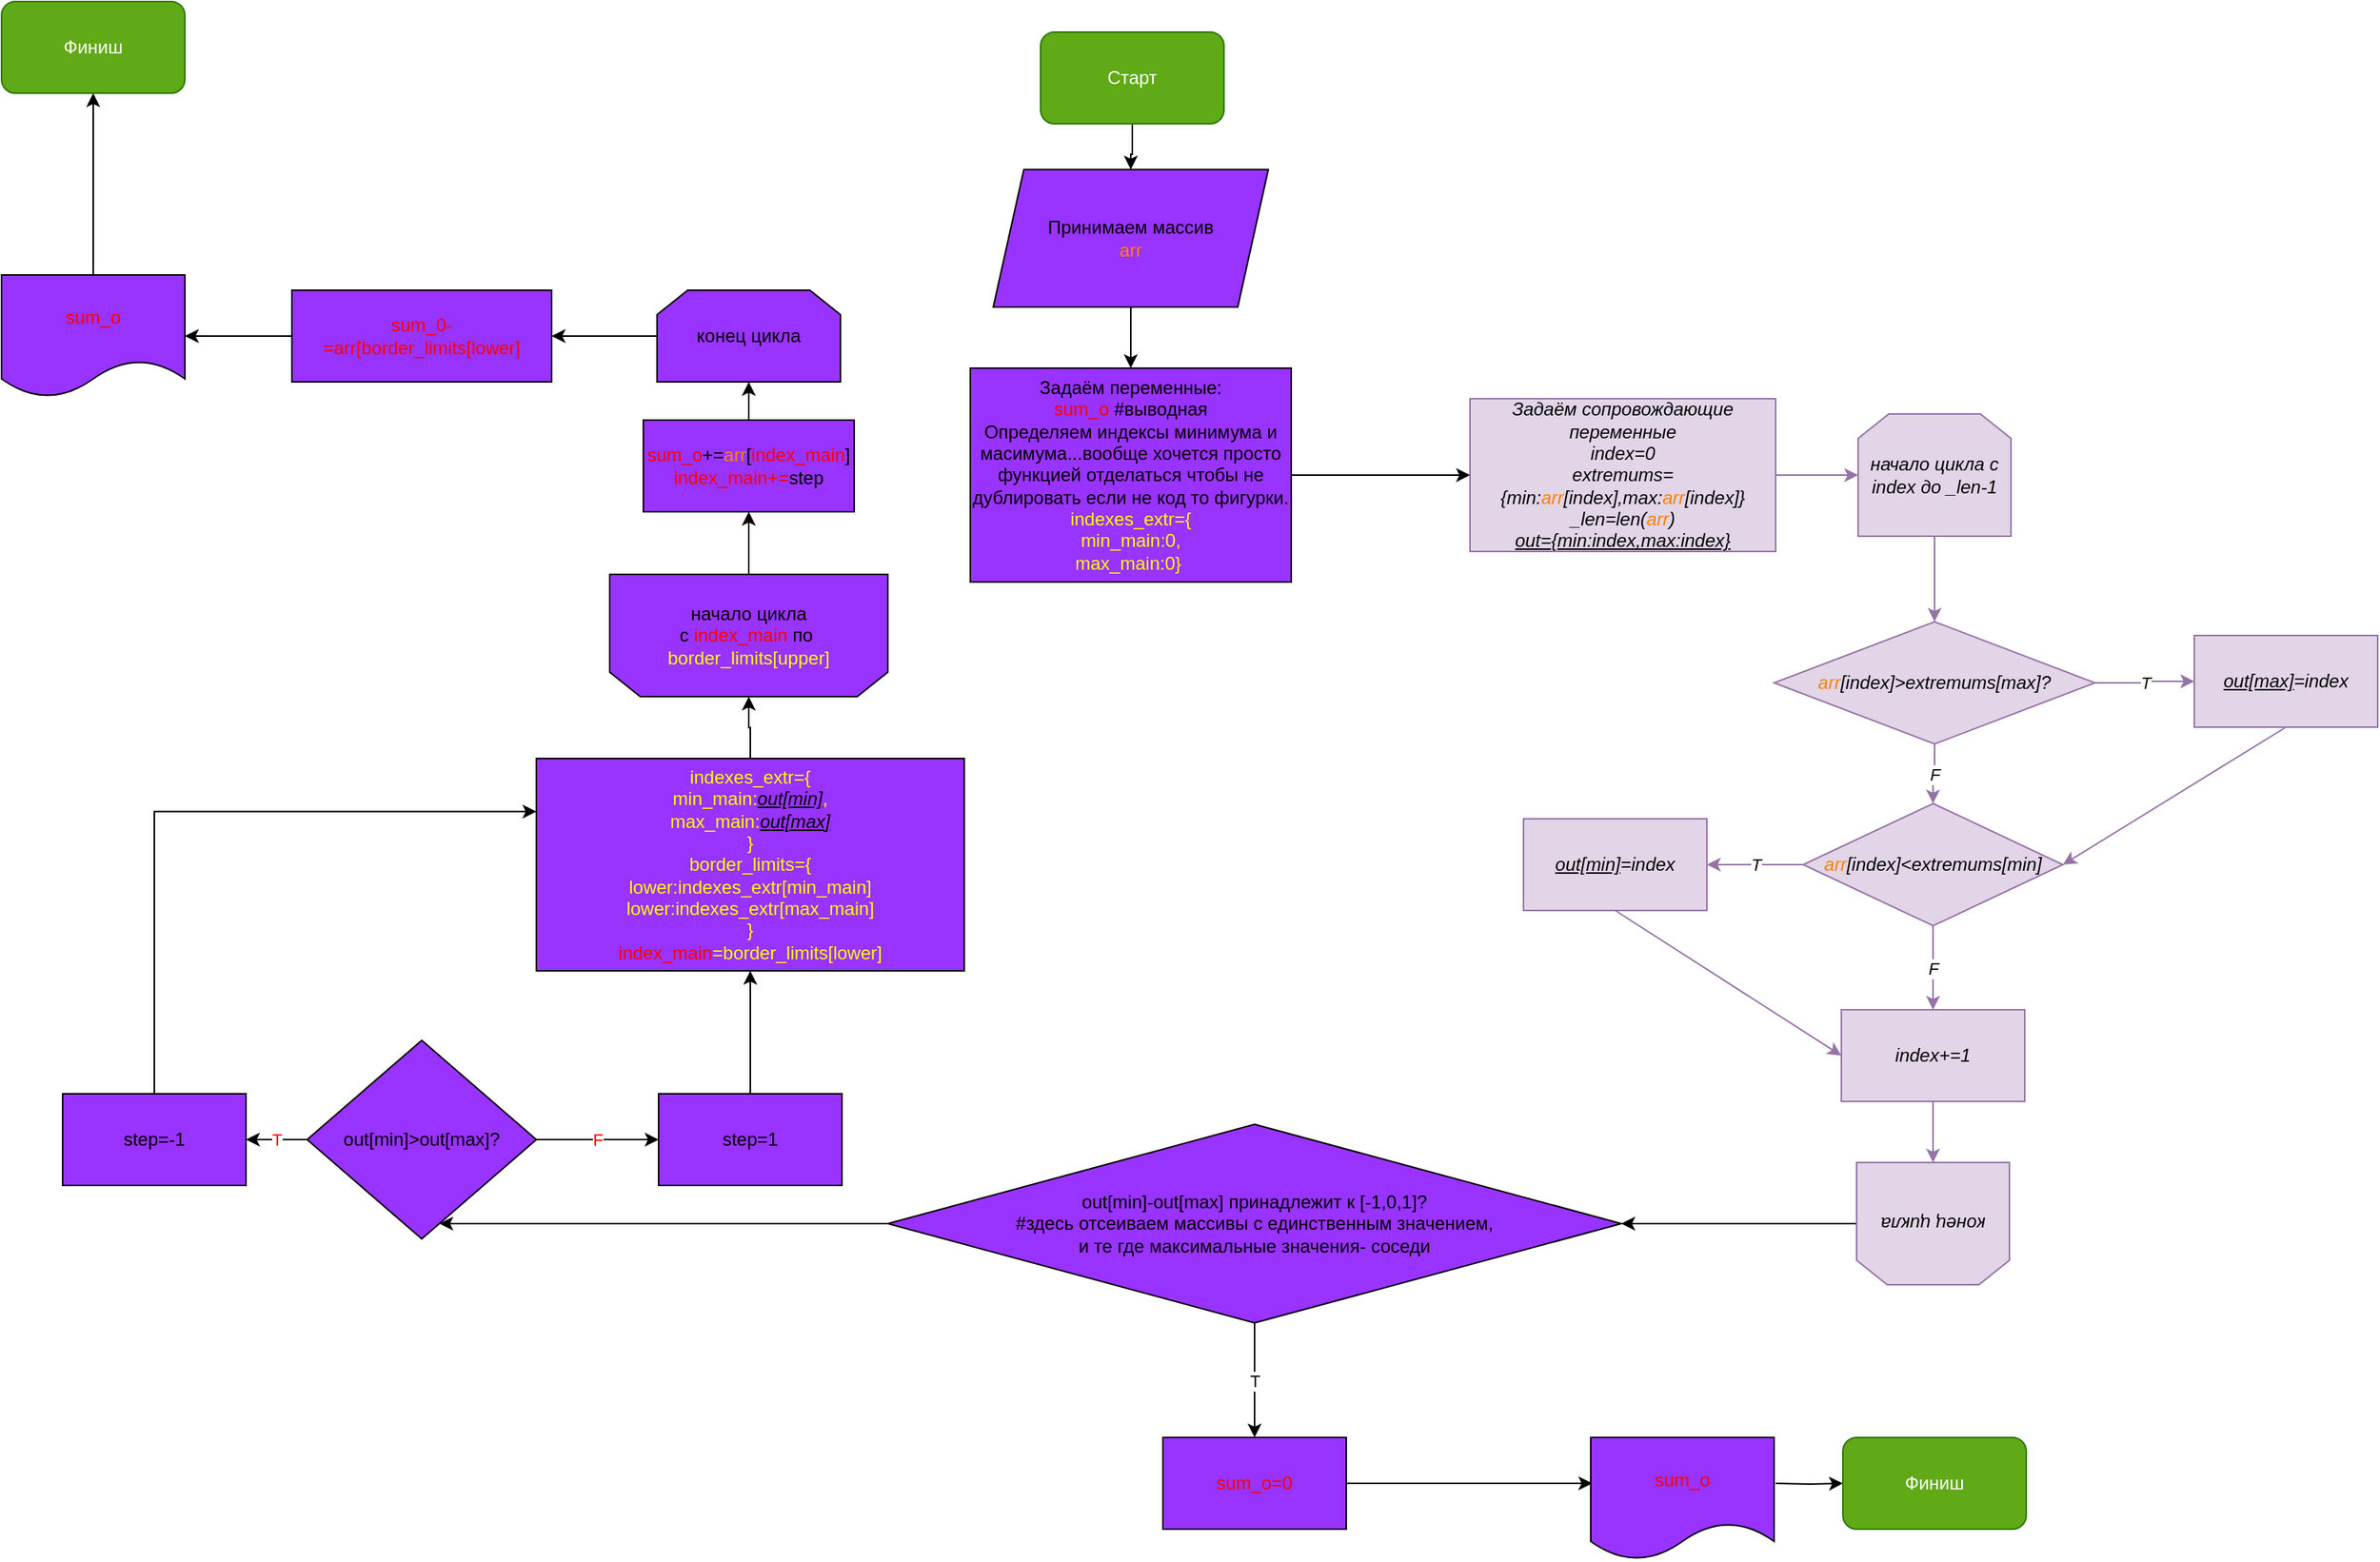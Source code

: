 <mxfile version="20.2.8" type="device"><diagram id="UtIKCp0-UZ8pLOCnnFhY" name="Страница 1"><mxGraphModel dx="2012" dy="754" grid="1" gridSize="10" guides="1" tooltips="1" connect="1" arrows="1" fold="1" page="1" pageScale="1" pageWidth="827" pageHeight="1169" math="0" shadow="0"><root><mxCell id="0"/><mxCell id="1" parent="0"/><mxCell id="bmHQKPsOPQmdEEKz-y_X-4" value="" style="edgeStyle=orthogonalEdgeStyle;rounded=0;orthogonalLoop=1;jettySize=auto;html=1;" parent="1" source="bmHQKPsOPQmdEEKz-y_X-2" target="bmHQKPsOPQmdEEKz-y_X-3" edge="1"><mxGeometry relative="1" as="geometry"/></mxCell><mxCell id="bmHQKPsOPQmdEEKz-y_X-2" value="Старт" style="rounded=1;whiteSpace=wrap;html=1;fillColor=#60a917;fontColor=#ffffff;strokeColor=#2D7600;" parent="1" vertex="1"><mxGeometry x="40" y="40" width="120" height="60" as="geometry"/></mxCell><mxCell id="2DNNaDOX4FZxcwqkTqsM-2" value="" style="edgeStyle=orthogonalEdgeStyle;rounded=0;orthogonalLoop=1;jettySize=auto;html=1;" parent="1" source="bmHQKPsOPQmdEEKz-y_X-3" target="2DNNaDOX4FZxcwqkTqsM-1" edge="1"><mxGeometry relative="1" as="geometry"/></mxCell><mxCell id="bmHQKPsOPQmdEEKz-y_X-3" value="Принимаем массив&lt;br&gt;&lt;font color=&quot;#ff8000&quot;&gt;arr&lt;/font&gt;" style="shape=parallelogram;perimeter=parallelogramPerimeter;whiteSpace=wrap;html=1;fixedSize=1;fillColor=#9933FF;" parent="1" vertex="1"><mxGeometry x="9" y="130" width="180" height="90" as="geometry"/></mxCell><mxCell id="bmHQKPsOPQmdEEKz-y_X-11" value="" style="edgeStyle=orthogonalEdgeStyle;rounded=0;orthogonalLoop=1;jettySize=auto;html=1;fillColor=#e1d5e7;strokeColor=#9673a6;fontStyle=2;fontColor=#000000;" parent="1" source="bmHQKPsOPQmdEEKz-y_X-5" target="bmHQKPsOPQmdEEKz-y_X-9" edge="1"><mxGeometry relative="1" as="geometry"/></mxCell><mxCell id="bmHQKPsOPQmdEEKz-y_X-5" value="Задаём сопровождающие переменные&lt;br&gt;&lt;font&gt;index&lt;/font&gt;=0&lt;br&gt;&lt;font&gt;extremums={min:&lt;font color=&quot;#ff8000&quot;&gt;arr&lt;/font&gt;[index],max:&lt;font color=&quot;#ff8000&quot;&gt;arr&lt;/font&gt;[index]}&lt;/font&gt;&lt;br&gt;&lt;font&gt;_len=len(&lt;font color=&quot;#ff8000&quot;&gt;arr&lt;/font&gt;)&lt;/font&gt;&lt;br&gt;&lt;font&gt;&lt;u&gt;out={min:index,max:index}&lt;/u&gt;&lt;/font&gt;" style="rounded=0;whiteSpace=wrap;html=1;fillColor=#e1d5e7;strokeColor=#9673a6;fontStyle=2;fontColor=#000000;" parent="1" vertex="1"><mxGeometry x="321" y="280" width="200" height="100" as="geometry"/></mxCell><mxCell id="rIKRze4dzx5CrE0BGMWI-2" value="" style="edgeStyle=orthogonalEdgeStyle;rounded=0;orthogonalLoop=1;jettySize=auto;html=1;" edge="1" parent="1" source="bmHQKPsOPQmdEEKz-y_X-8" target="rIKRze4dzx5CrE0BGMWI-1"><mxGeometry relative="1" as="geometry"/></mxCell><mxCell id="bmHQKPsOPQmdEEKz-y_X-8" value="конец цикла" style="shape=loopLimit;whiteSpace=wrap;html=1;rotation=-180;textDirection=rtl;size=20;fillColor=#e1d5e7;strokeColor=#9673a6;fontStyle=2;fontColor=#000000;" parent="1" vertex="1"><mxGeometry x="574" y="780" width="100" height="80" as="geometry"/></mxCell><mxCell id="bmHQKPsOPQmdEEKz-y_X-26" value="" style="edgeStyle=orthogonalEdgeStyle;rounded=0;orthogonalLoop=1;jettySize=auto;html=1;fillColor=#e1d5e7;strokeColor=#9673a6;fontStyle=2;fontColor=#000000;" parent="1" source="bmHQKPsOPQmdEEKz-y_X-9" target="bmHQKPsOPQmdEEKz-y_X-13" edge="1"><mxGeometry relative="1" as="geometry"/></mxCell><mxCell id="bmHQKPsOPQmdEEKz-y_X-9" value="начало цикла с &lt;font&gt;index&lt;/font&gt; до &lt;font&gt;_len&lt;/font&gt;-1" style="shape=loopLimit;whiteSpace=wrap;html=1;fillColor=#e1d5e7;strokeColor=#9673a6;fontStyle=2;fontColor=#000000;" parent="1" vertex="1"><mxGeometry x="575" y="290" width="100" height="80" as="geometry"/></mxCell><mxCell id="bmHQKPsOPQmdEEKz-y_X-27" value="F" style="edgeStyle=orthogonalEdgeStyle;rounded=0;orthogonalLoop=1;jettySize=auto;html=1;fillColor=#e1d5e7;strokeColor=#9673a6;fontStyle=2;fontColor=#000000;" parent="1" source="bmHQKPsOPQmdEEKz-y_X-13" target="bmHQKPsOPQmdEEKz-y_X-18" edge="1"><mxGeometry relative="1" as="geometry"/></mxCell><mxCell id="bmHQKPsOPQmdEEKz-y_X-33" value="T" style="edgeStyle=orthogonalEdgeStyle;rounded=0;orthogonalLoop=1;jettySize=auto;html=1;fontColor=#000000;fillColor=#e1d5e7;strokeColor=#9673a6;fontStyle=2" parent="1" source="bmHQKPsOPQmdEEKz-y_X-13" target="bmHQKPsOPQmdEEKz-y_X-15" edge="1"><mxGeometry relative="1" as="geometry"/></mxCell><mxCell id="bmHQKPsOPQmdEEKz-y_X-13" value="&lt;font&gt;&lt;font color=&quot;#ff8000&quot;&gt;arr&lt;/font&gt;[index]&amp;gt;extremums[max]&lt;/font&gt;?" style="rhombus;whiteSpace=wrap;html=1;fillColor=#e1d5e7;strokeColor=#9673a6;fontStyle=2;fontColor=#000000;" parent="1" vertex="1"><mxGeometry x="520" y="426" width="210" height="80" as="geometry"/></mxCell><mxCell id="bmHQKPsOPQmdEEKz-y_X-15" value="&lt;font&gt;&lt;u&gt;out[max]&lt;/u&gt;=index&lt;/font&gt;" style="rounded=0;whiteSpace=wrap;html=1;fillColor=#e1d5e7;strokeColor=#9673a6;fontStyle=2;fontColor=#000000;" parent="1" vertex="1"><mxGeometry x="795" y="435" width="120" height="60" as="geometry"/></mxCell><mxCell id="bmHQKPsOPQmdEEKz-y_X-21" value="T" style="edgeStyle=orthogonalEdgeStyle;rounded=0;orthogonalLoop=1;jettySize=auto;html=1;fillColor=#e1d5e7;strokeColor=#9673a6;fontStyle=2;fontColor=#000000;" parent="1" source="bmHQKPsOPQmdEEKz-y_X-18" target="bmHQKPsOPQmdEEKz-y_X-20" edge="1"><mxGeometry relative="1" as="geometry"/></mxCell><mxCell id="etAIw1w3c1oya8fGQjPN-3" value="F" style="edgeStyle=orthogonalEdgeStyle;rounded=0;orthogonalLoop=1;jettySize=auto;html=1;fillColor=#e1d5e7;strokeColor=#9673a6;fontStyle=2;fontColor=#000000;" parent="1" source="bmHQKPsOPQmdEEKz-y_X-18" target="etAIw1w3c1oya8fGQjPN-1" edge="1"><mxGeometry relative="1" as="geometry"/></mxCell><mxCell id="bmHQKPsOPQmdEEKz-y_X-18" value="&lt;font&gt;&lt;font color=&quot;#ff8000&quot;&gt;arr&lt;/font&gt;[index]&amp;lt;extremums[min]&lt;/font&gt;" style="rhombus;whiteSpace=wrap;html=1;rounded=0;fillColor=#e1d5e7;strokeColor=#9673a6;fontStyle=2;fontColor=#000000;" parent="1" vertex="1"><mxGeometry x="539" y="545" width="170" height="80" as="geometry"/></mxCell><mxCell id="bmHQKPsOPQmdEEKz-y_X-20" value="&lt;font&gt;&lt;u&gt;out[min]&lt;/u&gt;=index&lt;/font&gt;" style="rounded=0;whiteSpace=wrap;html=1;fillColor=#e1d5e7;strokeColor=#9673a6;fontStyle=2;fontColor=#000000;" parent="1" vertex="1"><mxGeometry x="356" y="555" width="120" height="60" as="geometry"/></mxCell><mxCell id="2DNNaDOX4FZxcwqkTqsM-8" value="" style="edgeStyle=orthogonalEdgeStyle;rounded=0;orthogonalLoop=1;jettySize=auto;html=1;fontColor=#000000;" parent="1" source="bmHQKPsOPQmdEEKz-y_X-22" target="2DNNaDOX4FZxcwqkTqsM-7" edge="1"><mxGeometry relative="1" as="geometry"/></mxCell><mxCell id="bmHQKPsOPQmdEEKz-y_X-22" value="&lt;font color=&quot;#ffff00&quot;&gt;indexes_extr={&lt;/font&gt;&lt;br&gt;&lt;font color=&quot;#ffff00&quot;&gt;min_main:&lt;/font&gt;&lt;u style=&quot;&quot;&gt;&lt;i style=&quot;&quot;&gt;out[min]&lt;/i&gt;&lt;/u&gt;&lt;font color=&quot;#ffff00&quot;&gt;,&lt;/font&gt;&lt;br&gt;&lt;font color=&quot;#ffff00&quot;&gt;max_main:&lt;/font&gt;&lt;u style=&quot;&quot;&gt;&lt;i style=&quot;&quot;&gt;out[max]&lt;/i&gt;&lt;/u&gt;&lt;br&gt;&lt;font color=&quot;#ffff00&quot;&gt;}&lt;/font&gt;&lt;br&gt;&lt;font color=&quot;#ffff00&quot;&gt;border_limits={&lt;/font&gt;&lt;br&gt;&lt;font color=&quot;#ffff00&quot;&gt;lower:indexes_extr[min_main]&lt;/font&gt;&lt;br&gt;&lt;font color=&quot;#ffff00&quot;&gt;lower:&lt;/font&gt;&lt;span style=&quot;color: rgb(255, 255, 0);&quot;&gt;indexes_extr[max_main]&lt;br&gt;&lt;/span&gt;&lt;font color=&quot;#ffff00&quot;&gt;}&lt;/font&gt;&lt;font color=&quot;#ff0000&quot;&gt;&lt;br&gt;index_main&lt;/font&gt;&lt;font color=&quot;#ffff00&quot;&gt;=border_limits[lower]&lt;/font&gt;" style="rounded=0;whiteSpace=wrap;html=1;fillColor=#9933FF;" parent="1" vertex="1"><mxGeometry x="-290" y="515.5" width="280" height="139" as="geometry"/></mxCell><mxCell id="bmHQKPsOPQmdEEKz-y_X-31" value="" style="endArrow=classic;html=1;rounded=0;fontColor=#000000;exitX=0.5;exitY=1;exitDx=0;exitDy=0;entryX=1;entryY=0.5;entryDx=0;entryDy=0;fillColor=#e1d5e7;strokeColor=#9673a6;fontStyle=2" parent="1" source="bmHQKPsOPQmdEEKz-y_X-15" target="bmHQKPsOPQmdEEKz-y_X-18" edge="1"><mxGeometry width="50" height="50" relative="1" as="geometry"><mxPoint x="995" y="580" as="sourcePoint"/><mxPoint x="775" y="610" as="targetPoint"/><Array as="points"/></mxGeometry></mxCell><mxCell id="etAIw1w3c1oya8fGQjPN-4" value="" style="edgeStyle=orthogonalEdgeStyle;rounded=0;orthogonalLoop=1;jettySize=auto;html=1;fillColor=#e1d5e7;strokeColor=#9673a6;fontStyle=2;fontColor=#000000;" parent="1" source="etAIw1w3c1oya8fGQjPN-1" target="bmHQKPsOPQmdEEKz-y_X-8" edge="1"><mxGeometry relative="1" as="geometry"/></mxCell><mxCell id="etAIw1w3c1oya8fGQjPN-1" value="&lt;font&gt;index&lt;/font&gt;+=1" style="rounded=0;whiteSpace=wrap;html=1;fillColor=#e1d5e7;strokeColor=#9673a6;fontStyle=2;fontColor=#000000;" parent="1" vertex="1"><mxGeometry x="564" y="680" width="120" height="60" as="geometry"/></mxCell><mxCell id="etAIw1w3c1oya8fGQjPN-2" value="" style="endArrow=classic;html=1;rounded=0;entryX=0;entryY=0.5;entryDx=0;entryDy=0;exitX=0.5;exitY=1;exitDx=0;exitDy=0;fillColor=#e1d5e7;strokeColor=#9673a6;fontStyle=2;fontColor=#000000;" parent="1" source="bmHQKPsOPQmdEEKz-y_X-20" target="etAIw1w3c1oya8fGQjPN-1" edge="1"><mxGeometry width="50" height="50" relative="1" as="geometry"><mxPoint x="725" y="730" as="sourcePoint"/><mxPoint x="775" y="680" as="targetPoint"/></mxGeometry></mxCell><mxCell id="2DNNaDOX4FZxcwqkTqsM-3" style="edgeStyle=orthogonalEdgeStyle;rounded=0;orthogonalLoop=1;jettySize=auto;html=1;entryX=0;entryY=0.5;entryDx=0;entryDy=0;" parent="1" source="2DNNaDOX4FZxcwqkTqsM-1" target="bmHQKPsOPQmdEEKz-y_X-5" edge="1"><mxGeometry relative="1" as="geometry"/></mxCell><mxCell id="2DNNaDOX4FZxcwqkTqsM-1" value="Задаём переменные:&lt;br&gt;&lt;font color=&quot;#ff0000&quot;&gt;sum_o&lt;/font&gt; #выводная&lt;br&gt;Определяем индексы минимума и масимума...вообще хочется просто функцией отделаться чтобы не дублировать если не код то фигурки.&lt;br&gt;&lt;font color=&quot;#ffff00&quot;&gt;indexes_extr={&lt;br&gt;min_main:0,&lt;br&gt;max_main:0}&amp;nbsp;&lt;/font&gt;" style="rounded=0;whiteSpace=wrap;html=1;fillColor=#9933FF;" parent="1" vertex="1"><mxGeometry x="-6" y="260" width="210" height="140" as="geometry"/></mxCell><mxCell id="2DNNaDOX4FZxcwqkTqsM-10" value="" style="edgeStyle=orthogonalEdgeStyle;rounded=0;orthogonalLoop=1;jettySize=auto;html=1;fontColor=#000000;" parent="1" source="2DNNaDOX4FZxcwqkTqsM-7" target="2DNNaDOX4FZxcwqkTqsM-9" edge="1"><mxGeometry relative="1" as="geometry"/></mxCell><mxCell id="2DNNaDOX4FZxcwqkTqsM-7" value="" style="shape=loopLimit;whiteSpace=wrap;html=1;fontColor=#000000;fillColor=#9933FF;rotation=-180;" parent="1" vertex="1"><mxGeometry x="-242" y="395" width="182" height="80" as="geometry"/></mxCell><mxCell id="2DNNaDOX4FZxcwqkTqsM-15" value="" style="edgeStyle=orthogonalEdgeStyle;rounded=0;orthogonalLoop=1;jettySize=auto;html=1;strokeColor=#000000;fontColor=#FF0000;" parent="1" source="2DNNaDOX4FZxcwqkTqsM-9" target="2DNNaDOX4FZxcwqkTqsM-11" edge="1"><mxGeometry relative="1" as="geometry"/></mxCell><mxCell id="2DNNaDOX4FZxcwqkTqsM-9" value="&lt;font color=&quot;#ff0000&quot;&gt;sum_o&lt;/font&gt;+=&lt;font color=&quot;#ff8000&quot;&gt;arr&lt;/font&gt;[&lt;font color=&quot;#ff0000&quot;&gt;index_main&lt;/font&gt;]&lt;br&gt;&lt;font color=&quot;#ff0000&quot;&gt;index_main+=&lt;/font&gt;step" style="whiteSpace=wrap;html=1;fillColor=#9933FF;fontColor=#000000;" parent="1" vertex="1"><mxGeometry x="-220" y="294" width="138" height="60" as="geometry"/></mxCell><mxCell id="rIKRze4dzx5CrE0BGMWI-24" value="" style="edgeStyle=orthogonalEdgeStyle;rounded=0;orthogonalLoop=1;jettySize=auto;html=1;fontColor=#FF0000;" edge="1" parent="1" source="2DNNaDOX4FZxcwqkTqsM-11" target="rIKRze4dzx5CrE0BGMWI-23"><mxGeometry relative="1" as="geometry"/></mxCell><mxCell id="2DNNaDOX4FZxcwqkTqsM-11" value="конец цикла" style="shape=loopLimit;whiteSpace=wrap;html=1;fontColor=#000000;fillColor=#9933FF;rotation=0;" parent="1" vertex="1"><mxGeometry x="-211" y="209" width="120" height="60" as="geometry"/></mxCell><mxCell id="2DNNaDOX4FZxcwqkTqsM-20" value="" style="edgeStyle=orthogonalEdgeStyle;rounded=0;orthogonalLoop=1;jettySize=auto;html=1;strokeColor=#000000;fontColor=#FF0000;" parent="1" source="2DNNaDOX4FZxcwqkTqsM-18" target="2DNNaDOX4FZxcwqkTqsM-19" edge="1"><mxGeometry relative="1" as="geometry"/></mxCell><mxCell id="2DNNaDOX4FZxcwqkTqsM-18" value="sum_o" style="shape=document;whiteSpace=wrap;html=1;boundedLbl=1;strokeColor=#000000;fontColor=#FF0000;fillColor=#9933FF;" parent="1" vertex="1"><mxGeometry x="-640" y="199" width="120" height="80" as="geometry"/></mxCell><mxCell id="2DNNaDOX4FZxcwqkTqsM-19" value="&lt;font&gt;Финиш&lt;/font&gt;" style="rounded=1;whiteSpace=wrap;html=1;fillColor=#60a917;strokeColor=#2D7600;fontColor=#FFFFFF;" parent="1" vertex="1"><mxGeometry x="-640" y="20" width="120" height="60" as="geometry"/></mxCell><mxCell id="2DNNaDOX4FZxcwqkTqsM-24" value="&lt;span style=&quot;color: rgb(0, 0, 0); background-color: rgb(153, 51, 255);&quot;&gt;начало цикла&lt;/span&gt;&lt;br style=&quot;color: rgb(0, 0, 0);&quot;&gt;&lt;span style=&quot;color: rgb(0, 0, 0); background-color: rgb(153, 51, 255);&quot;&gt;с&amp;nbsp;&lt;/span&gt;&lt;font color=&quot;#ff0000&quot;&gt;index_main&lt;/font&gt;&lt;span style=&quot;color: rgb(0, 0, 0); background-color: rgb(153, 51, 255);&quot;&gt;&amp;nbsp;по&amp;nbsp;&lt;/span&gt;&lt;br style=&quot;color: rgb(0, 0, 0);&quot;&gt;&lt;font color=&quot;#ffff00&quot;&gt;border_limits[upper]&lt;/font&gt;" style="rounded=0;whiteSpace=wrap;html=1;strokeColor=#9933FF;fontColor=#FFFFFF;fillColor=#9933FF;" parent="1" vertex="1"><mxGeometry x="-211" y="405" width="120" height="60" as="geometry"/></mxCell><mxCell id="rIKRze4dzx5CrE0BGMWI-7" value="T" style="edgeStyle=orthogonalEdgeStyle;rounded=0;orthogonalLoop=1;jettySize=auto;html=1;" edge="1" parent="1" source="rIKRze4dzx5CrE0BGMWI-1" target="rIKRze4dzx5CrE0BGMWI-6"><mxGeometry relative="1" as="geometry"/></mxCell><mxCell id="rIKRze4dzx5CrE0BGMWI-16" value="" style="edgeStyle=orthogonalEdgeStyle;rounded=0;orthogonalLoop=1;jettySize=auto;html=1;fontColor=#FF0000;" edge="1" parent="1" source="rIKRze4dzx5CrE0BGMWI-1" target="rIKRze4dzx5CrE0BGMWI-15"><mxGeometry relative="1" as="geometry"><Array as="points"><mxPoint x="-10" y="830"/><mxPoint x="-10" y="830"/></Array></mxGeometry></mxCell><mxCell id="rIKRze4dzx5CrE0BGMWI-1" value="out[min]-out[max] принадлежит к [-1,0,1]?&lt;br&gt;#здесь отсеиваем массивы с единственным значением,&lt;br&gt;и те где максимальные значения- соседи" style="rhombus;whiteSpace=wrap;html=1;fillColor=#9933FF;" vertex="1" parent="1"><mxGeometry x="-60" y="755" width="480" height="130" as="geometry"/></mxCell><mxCell id="rIKRze4dzx5CrE0BGMWI-9" value="" style="edgeStyle=orthogonalEdgeStyle;rounded=0;orthogonalLoop=1;jettySize=auto;html=1;" edge="1" parent="1" source="rIKRze4dzx5CrE0BGMWI-6"><mxGeometry relative="1" as="geometry"><mxPoint x="401" y="990" as="targetPoint"/></mxGeometry></mxCell><mxCell id="rIKRze4dzx5CrE0BGMWI-6" value="&lt;font color=&quot;#ff0000&quot;&gt;sum_o=0&lt;/font&gt;" style="whiteSpace=wrap;html=1;fillColor=#9933FF;fontColor=#000000;" vertex="1" parent="1"><mxGeometry x="120" y="960" width="120" height="60" as="geometry"/></mxCell><mxCell id="rIKRze4dzx5CrE0BGMWI-11" value="" style="edgeStyle=orthogonalEdgeStyle;rounded=0;orthogonalLoop=1;jettySize=auto;html=1;" edge="1" parent="1" target="rIKRze4dzx5CrE0BGMWI-10"><mxGeometry relative="1" as="geometry"><mxPoint x="521" y="990" as="sourcePoint"/></mxGeometry></mxCell><mxCell id="rIKRze4dzx5CrE0BGMWI-10" value="&lt;font&gt;Финиш&lt;/font&gt;" style="rounded=1;whiteSpace=wrap;html=1;fillColor=#60a917;strokeColor=#2D7600;fontColor=#FFFFFF;" vertex="1" parent="1"><mxGeometry x="565" y="960" width="120" height="60" as="geometry"/></mxCell><mxCell id="rIKRze4dzx5CrE0BGMWI-12" value="sum_o" style="shape=document;whiteSpace=wrap;html=1;boundedLbl=1;strokeColor=#000000;fontColor=#FF0000;fillColor=#9933FF;" vertex="1" parent="1"><mxGeometry x="400" y="960" width="120" height="80" as="geometry"/></mxCell><mxCell id="rIKRze4dzx5CrE0BGMWI-18" value="F" style="edgeStyle=orthogonalEdgeStyle;rounded=0;orthogonalLoop=1;jettySize=auto;html=1;fontColor=#FF0000;" edge="1" parent="1" source="rIKRze4dzx5CrE0BGMWI-15" target="rIKRze4dzx5CrE0BGMWI-17"><mxGeometry relative="1" as="geometry"/></mxCell><mxCell id="rIKRze4dzx5CrE0BGMWI-20" value="T" style="edgeStyle=orthogonalEdgeStyle;rounded=0;orthogonalLoop=1;jettySize=auto;html=1;fontColor=#FF0000;" edge="1" parent="1" source="rIKRze4dzx5CrE0BGMWI-15" target="rIKRze4dzx5CrE0BGMWI-19"><mxGeometry relative="1" as="geometry"/></mxCell><mxCell id="rIKRze4dzx5CrE0BGMWI-15" value="out[min]&amp;gt;out[max]?" style="rhombus;whiteSpace=wrap;html=1;fillColor=#9933FF;" vertex="1" parent="1"><mxGeometry x="-440" y="700" width="150" height="130" as="geometry"/></mxCell><mxCell id="rIKRze4dzx5CrE0BGMWI-21" value="" style="edgeStyle=orthogonalEdgeStyle;rounded=0;orthogonalLoop=1;jettySize=auto;html=1;fontColor=#FF0000;" edge="1" parent="1" source="rIKRze4dzx5CrE0BGMWI-17" target="bmHQKPsOPQmdEEKz-y_X-22"><mxGeometry relative="1" as="geometry"/></mxCell><mxCell id="rIKRze4dzx5CrE0BGMWI-17" value="step=1" style="whiteSpace=wrap;html=1;fillColor=#9933FF;" vertex="1" parent="1"><mxGeometry x="-210" y="735" width="120" height="60" as="geometry"/></mxCell><mxCell id="rIKRze4dzx5CrE0BGMWI-22" style="edgeStyle=orthogonalEdgeStyle;rounded=0;orthogonalLoop=1;jettySize=auto;html=1;fontColor=#FF0000;entryX=0;entryY=0.25;entryDx=0;entryDy=0;" edge="1" parent="1" source="rIKRze4dzx5CrE0BGMWI-19" target="bmHQKPsOPQmdEEKz-y_X-22"><mxGeometry relative="1" as="geometry"><mxPoint x="-540" y="530" as="targetPoint"/><Array as="points"><mxPoint x="-540" y="550"/></Array></mxGeometry></mxCell><mxCell id="rIKRze4dzx5CrE0BGMWI-19" value="step=-1" style="whiteSpace=wrap;html=1;fillColor=#9933FF;" vertex="1" parent="1"><mxGeometry x="-600" y="735" width="120" height="60" as="geometry"/></mxCell><mxCell id="rIKRze4dzx5CrE0BGMWI-25" value="" style="edgeStyle=orthogonalEdgeStyle;rounded=0;orthogonalLoop=1;jettySize=auto;html=1;fontColor=#FF0000;" edge="1" parent="1" source="rIKRze4dzx5CrE0BGMWI-23" target="2DNNaDOX4FZxcwqkTqsM-18"><mxGeometry relative="1" as="geometry"/></mxCell><mxCell id="rIKRze4dzx5CrE0BGMWI-23" value="sum_0-=arr[border_limits[lower]" style="rounded=0;whiteSpace=wrap;html=1;fontColor=#FF0000;fillColor=#9933FF;" vertex="1" parent="1"><mxGeometry x="-450" y="209" width="170" height="60" as="geometry"/></mxCell></root></mxGraphModel></diagram></mxfile>